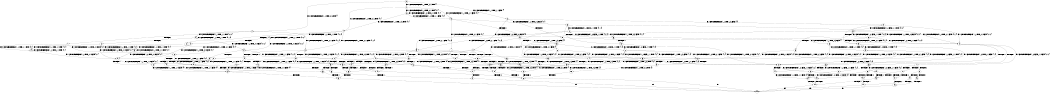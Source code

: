 digraph BCG {
size = "7, 10.5";
center = TRUE;
node [shape = circle];
0 [peripheries = 2];
0 -> 1 [label = "EX !1 !ATOMIC_EXCH_BRANCH (1, +0, TRUE, +0, 1, TRUE) !{}"];
0 -> 2 [label = "EX !2 !ATOMIC_EXCH_BRANCH (1, +1, TRUE, +0, 3, TRUE) !{}"];
0 -> 3 [label = "EX !0 !ATOMIC_EXCH_BRANCH (1, +1, TRUE, +1, 1, FALSE) !{}"];
1 -> 4 [label = "EX !2 !ATOMIC_EXCH_BRANCH (1, +1, TRUE, +0, 3, TRUE) !{0, 1}"];
1 -> 5 [label = "EX !0 !ATOMIC_EXCH_BRANCH (1, +1, TRUE, +1, 1, FALSE) !{0, 1}"];
1 -> 6 [label = "EX !1 !ATOMIC_EXCH_BRANCH (1, +0, TRUE, +0, 1, TRUE) !{0, 1}"];
2 -> 7 [label = "TERMINATE !2"];
2 -> 8 [label = "EX !1 !ATOMIC_EXCH_BRANCH (1, +0, TRUE, +0, 1, FALSE) !{0, 1, 2}"];
2 -> 9 [label = "EX !0 !ATOMIC_EXCH_BRANCH (1, +1, TRUE, +1, 1, TRUE) !{0, 1, 2}"];
3 -> 10 [label = "TERMINATE !0"];
3 -> 11 [label = "EX !1 !ATOMIC_EXCH_BRANCH (1, +0, TRUE, +0, 1, FALSE) !{0}"];
3 -> 12 [label = "EX !2 !ATOMIC_EXCH_BRANCH (1, +1, TRUE, +0, 3, FALSE) !{0}"];
4 -> 13 [label = "TERMINATE !2"];
4 -> 14 [label = "EX !0 !ATOMIC_EXCH_BRANCH (1, +1, TRUE, +1, 1, TRUE) !{0, 1, 2}"];
4 -> 8 [label = "EX !1 !ATOMIC_EXCH_BRANCH (1, +0, TRUE, +0, 1, FALSE) !{0, 1, 2}"];
5 -> 15 [label = "TERMINATE !0"];
5 -> 16 [label = "EX !2 !ATOMIC_EXCH_BRANCH (1, +1, TRUE, +0, 3, FALSE) !{0, 1}"];
5 -> 17 [label = "EX !1 !ATOMIC_EXCH_BRANCH (1, +0, TRUE, +0, 1, FALSE) !{0, 1}"];
6 -> 4 [label = "EX !2 !ATOMIC_EXCH_BRANCH (1, +1, TRUE, +0, 3, TRUE) !{0, 1}"];
6 -> 5 [label = "EX !0 !ATOMIC_EXCH_BRANCH (1, +1, TRUE, +1, 1, FALSE) !{0, 1}"];
6 -> 6 [label = "EX !1 !ATOMIC_EXCH_BRANCH (1, +0, TRUE, +0, 1, TRUE) !{0, 1}"];
7 -> 18 [label = "EX !1 !ATOMIC_EXCH_BRANCH (1, +0, TRUE, +0, 1, FALSE) !{0, 1}"];
7 -> 19 [label = "EX !0 !ATOMIC_EXCH_BRANCH (1, +1, TRUE, +1, 1, TRUE) !{0, 1}"];
8 -> 20 [label = "TERMINATE !1"];
8 -> 21 [label = "TERMINATE !2"];
8 -> 22 [label = "EX !0 !ATOMIC_EXCH_BRANCH (1, +1, TRUE, +1, 1, FALSE) !{0, 1, 2}"];
9 -> 23 [label = "TERMINATE !2"];
9 -> 24 [label = "EX !1 !ATOMIC_EXCH_BRANCH (1, +0, TRUE, +0, 1, FALSE) !{0, 1, 2}"];
9 -> 9 [label = "EX !0 !ATOMIC_EXCH_BRANCH (1, +1, TRUE, +1, 1, TRUE) !{0, 1, 2}"];
10 -> 25 [label = "EX !1 !ATOMIC_EXCH_BRANCH (1, +0, TRUE, +0, 1, FALSE) !{}"];
10 -> 26 [label = "EX !2 !ATOMIC_EXCH_BRANCH (1, +1, TRUE, +0, 3, FALSE) !{}"];
11 -> 27 [label = "TERMINATE !1"];
11 -> 28 [label = "TERMINATE !0"];
11 -> 29 [label = "EX !2 !ATOMIC_EXCH_BRANCH (1, +1, TRUE, +0, 3, TRUE) !{0, 1}"];
12 -> 30 [label = "TERMINATE !0"];
12 -> 31 [label = "EX !1 !ATOMIC_EXCH_BRANCH (1, +0, TRUE, +0, 1, FALSE) !{0, 1, 2}"];
12 -> 32 [label = "EX !2 !ATOMIC_EXCH_BRANCH (1, +0, FALSE, +1, 1, TRUE) !{0, 1, 2}"];
13 -> 33 [label = "EX !0 !ATOMIC_EXCH_BRANCH (1, +1, TRUE, +1, 1, TRUE) !{0, 1}"];
13 -> 18 [label = "EX !1 !ATOMIC_EXCH_BRANCH (1, +0, TRUE, +0, 1, FALSE) !{0, 1}"];
14 -> 34 [label = "TERMINATE !2"];
14 -> 24 [label = "EX !1 !ATOMIC_EXCH_BRANCH (1, +0, TRUE, +0, 1, FALSE) !{0, 1, 2}"];
14 -> 14 [label = "EX !0 !ATOMIC_EXCH_BRANCH (1, +1, TRUE, +1, 1, TRUE) !{0, 1, 2}"];
15 -> 35 [label = "EX !2 !ATOMIC_EXCH_BRANCH (1, +1, TRUE, +0, 3, FALSE) !{1}"];
15 -> 36 [label = "EX !1 !ATOMIC_EXCH_BRANCH (1, +0, TRUE, +0, 1, FALSE) !{1}"];
16 -> 37 [label = "TERMINATE !0"];
16 -> 38 [label = "EX !2 !ATOMIC_EXCH_BRANCH (1, +0, FALSE, +1, 1, TRUE) !{0, 1, 2}"];
16 -> 31 [label = "EX !1 !ATOMIC_EXCH_BRANCH (1, +0, TRUE, +0, 1, FALSE) !{0, 1, 2}"];
17 -> 27 [label = "TERMINATE !1"];
17 -> 28 [label = "TERMINATE !0"];
17 -> 29 [label = "EX !2 !ATOMIC_EXCH_BRANCH (1, +1, TRUE, +0, 3, TRUE) !{0, 1}"];
18 -> 39 [label = "TERMINATE !1"];
18 -> 40 [label = "EX !0 !ATOMIC_EXCH_BRANCH (1, +1, TRUE, +1, 1, FALSE) !{0, 1}"];
19 -> 41 [label = "EX !1 !ATOMIC_EXCH_BRANCH (1, +0, TRUE, +0, 1, FALSE) !{0, 1}"];
19 -> 19 [label = "EX !0 !ATOMIC_EXCH_BRANCH (1, +1, TRUE, +1, 1, TRUE) !{0, 1}"];
20 -> 42 [label = "TERMINATE !2"];
20 -> 43 [label = "EX !0 !ATOMIC_EXCH_BRANCH (1, +1, TRUE, +1, 1, FALSE) !{0, 2}"];
21 -> 39 [label = "TERMINATE !1"];
21 -> 40 [label = "EX !0 !ATOMIC_EXCH_BRANCH (1, +1, TRUE, +1, 1, FALSE) !{0, 1}"];
22 -> 44 [label = "TERMINATE !1"];
22 -> 45 [label = "TERMINATE !2"];
22 -> 46 [label = "TERMINATE !0"];
23 -> 41 [label = "EX !1 !ATOMIC_EXCH_BRANCH (1, +0, TRUE, +0, 1, FALSE) !{0, 1}"];
23 -> 19 [label = "EX !0 !ATOMIC_EXCH_BRANCH (1, +1, TRUE, +1, 1, TRUE) !{0, 1}"];
24 -> 47 [label = "TERMINATE !1"];
24 -> 48 [label = "TERMINATE !2"];
24 -> 22 [label = "EX !0 !ATOMIC_EXCH_BRANCH (1, +1, TRUE, +1, 1, FALSE) !{0, 1, 2}"];
25 -> 49 [label = "TERMINATE !1"];
25 -> 50 [label = "EX !2 !ATOMIC_EXCH_BRANCH (1, +1, TRUE, +0, 3, TRUE) !{1}"];
26 -> 51 [label = "EX !1 !ATOMIC_EXCH_BRANCH (1, +0, TRUE, +0, 1, FALSE) !{1, 2}"];
26 -> 52 [label = "EX !2 !ATOMIC_EXCH_BRANCH (1, +0, FALSE, +1, 1, TRUE) !{1, 2}"];
27 -> 53 [label = "TERMINATE !0"];
27 -> 54 [label = "EX !2 !ATOMIC_EXCH_BRANCH (1, +1, TRUE, +0, 3, TRUE) !{0}"];
28 -> 49 [label = "TERMINATE !1"];
28 -> 50 [label = "EX !2 !ATOMIC_EXCH_BRANCH (1, +1, TRUE, +0, 3, TRUE) !{1}"];
29 -> 44 [label = "TERMINATE !1"];
29 -> 45 [label = "TERMINATE !2"];
29 -> 46 [label = "TERMINATE !0"];
30 -> 51 [label = "EX !1 !ATOMIC_EXCH_BRANCH (1, +0, TRUE, +0, 1, FALSE) !{1, 2}"];
30 -> 52 [label = "EX !2 !ATOMIC_EXCH_BRANCH (1, +0, FALSE, +1, 1, TRUE) !{1, 2}"];
31 -> 55 [label = "TERMINATE !1"];
31 -> 56 [label = "TERMINATE !0"];
31 -> 57 [label = "EX !2 !ATOMIC_EXCH_BRANCH (1, +0, FALSE, +1, 1, FALSE) !{0, 1, 2}"];
32 -> 58 [label = "TERMINATE !0"];
32 -> 59 [label = "EX !1 !ATOMIC_EXCH_BRANCH (1, +0, TRUE, +0, 1, FALSE) !{0, 1, 2}"];
32 -> 60 [label = "EX !2 !ATOMIC_EXCH_BRANCH (1, +1, TRUE, +0, 3, FALSE) !{0, 1, 2}"];
33 -> 41 [label = "EX !1 !ATOMIC_EXCH_BRANCH (1, +0, TRUE, +0, 1, FALSE) !{0, 1}"];
33 -> 33 [label = "EX !0 !ATOMIC_EXCH_BRANCH (1, +1, TRUE, +1, 1, TRUE) !{0, 1}"];
34 -> 41 [label = "EX !1 !ATOMIC_EXCH_BRANCH (1, +0, TRUE, +0, 1, FALSE) !{0, 1}"];
34 -> 33 [label = "EX !0 !ATOMIC_EXCH_BRANCH (1, +1, TRUE, +1, 1, TRUE) !{0, 1}"];
35 -> 61 [label = "EX !2 !ATOMIC_EXCH_BRANCH (1, +0, FALSE, +1, 1, TRUE) !{1, 2}"];
35 -> 51 [label = "EX !1 !ATOMIC_EXCH_BRANCH (1, +0, TRUE, +0, 1, FALSE) !{1, 2}"];
36 -> 49 [label = "TERMINATE !1"];
36 -> 50 [label = "EX !2 !ATOMIC_EXCH_BRANCH (1, +1, TRUE, +0, 3, TRUE) !{1}"];
37 -> 61 [label = "EX !2 !ATOMIC_EXCH_BRANCH (1, +0, FALSE, +1, 1, TRUE) !{1, 2}"];
37 -> 51 [label = "EX !1 !ATOMIC_EXCH_BRANCH (1, +0, TRUE, +0, 1, FALSE) !{1, 2}"];
38 -> 62 [label = "TERMINATE !0"];
38 -> 63 [label = "EX !2 !ATOMIC_EXCH_BRANCH (1, +1, TRUE, +0, 3, FALSE) !{0, 1, 2}"];
38 -> 59 [label = "EX !1 !ATOMIC_EXCH_BRANCH (1, +0, TRUE, +0, 1, FALSE) !{0, 1, 2}"];
39 -> 64 [label = "EX !0 !ATOMIC_EXCH_BRANCH (1, +1, TRUE, +1, 1, FALSE) !{0}"];
40 -> 65 [label = "TERMINATE !1"];
40 -> 66 [label = "TERMINATE !0"];
41 -> 67 [label = "TERMINATE !1"];
41 -> 40 [label = "EX !0 !ATOMIC_EXCH_BRANCH (1, +1, TRUE, +1, 1, FALSE) !{0, 1}"];
42 -> 64 [label = "EX !0 !ATOMIC_EXCH_BRANCH (1, +1, TRUE, +1, 1, FALSE) !{0}"];
43 -> 68 [label = "TERMINATE !2"];
43 -> 69 [label = "TERMINATE !0"];
44 -> 68 [label = "TERMINATE !2"];
44 -> 69 [label = "TERMINATE !0"];
45 -> 65 [label = "TERMINATE !1"];
45 -> 66 [label = "TERMINATE !0"];
46 -> 70 [label = "TERMINATE !1"];
46 -> 71 [label = "TERMINATE !2"];
47 -> 72 [label = "TERMINATE !2"];
47 -> 43 [label = "EX !0 !ATOMIC_EXCH_BRANCH (1, +1, TRUE, +1, 1, FALSE) !{0, 2}"];
48 -> 67 [label = "TERMINATE !1"];
48 -> 40 [label = "EX !0 !ATOMIC_EXCH_BRANCH (1, +1, TRUE, +1, 1, FALSE) !{0, 1}"];
49 -> 73 [label = "EX !2 !ATOMIC_EXCH_BRANCH (1, +1, TRUE, +0, 3, TRUE) !{}"];
50 -> 70 [label = "TERMINATE !1"];
50 -> 71 [label = "TERMINATE !2"];
51 -> 74 [label = "TERMINATE !1"];
51 -> 75 [label = "EX !2 !ATOMIC_EXCH_BRANCH (1, +0, FALSE, +1, 1, FALSE) !{1, 2}"];
52 -> 76 [label = "EX !1 !ATOMIC_EXCH_BRANCH (1, +0, TRUE, +0, 1, FALSE) !{1, 2}"];
52 -> 77 [label = "EX !2 !ATOMIC_EXCH_BRANCH (1, +1, TRUE, +0, 3, FALSE) !{1, 2}"];
53 -> 73 [label = "EX !2 !ATOMIC_EXCH_BRANCH (1, +1, TRUE, +0, 3, TRUE) !{}"];
54 -> 68 [label = "TERMINATE !2"];
54 -> 69 [label = "TERMINATE !0"];
55 -> 78 [label = "TERMINATE !0"];
55 -> 79 [label = "EX !2 !ATOMIC_EXCH_BRANCH (1, +0, FALSE, +1, 1, FALSE) !{0, 2}"];
56 -> 74 [label = "TERMINATE !1"];
56 -> 75 [label = "EX !2 !ATOMIC_EXCH_BRANCH (1, +0, FALSE, +1, 1, FALSE) !{1, 2}"];
57 -> 80 [label = "TERMINATE !1"];
57 -> 81 [label = "TERMINATE !2"];
57 -> 82 [label = "TERMINATE !0"];
58 -> 76 [label = "EX !1 !ATOMIC_EXCH_BRANCH (1, +0, TRUE, +0, 1, FALSE) !{1, 2}"];
58 -> 77 [label = "EX !2 !ATOMIC_EXCH_BRANCH (1, +1, TRUE, +0, 3, FALSE) !{1, 2}"];
59 -> 83 [label = "TERMINATE !1"];
59 -> 84 [label = "TERMINATE !0"];
59 -> 22 [label = "EX !2 !ATOMIC_EXCH_BRANCH (1, +1, TRUE, +0, 3, TRUE) !{0, 1, 2}"];
60 -> 30 [label = "TERMINATE !0"];
60 -> 31 [label = "EX !1 !ATOMIC_EXCH_BRANCH (1, +0, TRUE, +0, 1, FALSE) !{0, 1, 2}"];
60 -> 32 [label = "EX !2 !ATOMIC_EXCH_BRANCH (1, +0, FALSE, +1, 1, TRUE) !{0, 1, 2}"];
61 -> 85 [label = "EX !2 !ATOMIC_EXCH_BRANCH (1, +1, TRUE, +0, 3, FALSE) !{1, 2}"];
61 -> 76 [label = "EX !1 !ATOMIC_EXCH_BRANCH (1, +0, TRUE, +0, 1, FALSE) !{1, 2}"];
62 -> 85 [label = "EX !2 !ATOMIC_EXCH_BRANCH (1, +1, TRUE, +0, 3, FALSE) !{1, 2}"];
62 -> 76 [label = "EX !1 !ATOMIC_EXCH_BRANCH (1, +0, TRUE, +0, 1, FALSE) !{1, 2}"];
63 -> 37 [label = "TERMINATE !0"];
63 -> 38 [label = "EX !2 !ATOMIC_EXCH_BRANCH (1, +0, FALSE, +1, 1, TRUE) !{0, 1, 2}"];
63 -> 31 [label = "EX !1 !ATOMIC_EXCH_BRANCH (1, +0, TRUE, +0, 1, FALSE) !{0, 1, 2}"];
64 -> 86 [label = "TERMINATE !0"];
65 -> 86 [label = "TERMINATE !0"];
66 -> 87 [label = "TERMINATE !1"];
67 -> 64 [label = "EX !0 !ATOMIC_EXCH_BRANCH (1, +1, TRUE, +1, 1, FALSE) !{0}"];
68 -> 86 [label = "TERMINATE !0"];
69 -> 88 [label = "TERMINATE !2"];
70 -> 88 [label = "TERMINATE !2"];
71 -> 87 [label = "TERMINATE !1"];
72 -> 64 [label = "EX !0 !ATOMIC_EXCH_BRANCH (1, +1, TRUE, +1, 1, FALSE) !{0}"];
73 -> 88 [label = "TERMINATE !2"];
74 -> 89 [label = "EX !2 !ATOMIC_EXCH_BRANCH (1, +0, FALSE, +1, 1, FALSE) !{2}"];
75 -> 90 [label = "TERMINATE !1"];
75 -> 91 [label = "TERMINATE !2"];
76 -> 92 [label = "TERMINATE !1"];
76 -> 93 [label = "EX !2 !ATOMIC_EXCH_BRANCH (1, +1, TRUE, +0, 3, TRUE) !{1, 2}"];
77 -> 51 [label = "EX !1 !ATOMIC_EXCH_BRANCH (1, +0, TRUE, +0, 1, FALSE) !{1, 2}"];
77 -> 52 [label = "EX !2 !ATOMIC_EXCH_BRANCH (1, +0, FALSE, +1, 1, TRUE) !{1, 2}"];
78 -> 89 [label = "EX !2 !ATOMIC_EXCH_BRANCH (1, +0, FALSE, +1, 1, FALSE) !{2}"];
79 -> 94 [label = "TERMINATE !2"];
79 -> 95 [label = "TERMINATE !0"];
80 -> 94 [label = "TERMINATE !2"];
80 -> 95 [label = "TERMINATE !0"];
81 -> 96 [label = "TERMINATE !1"];
81 -> 97 [label = "TERMINATE !0"];
82 -> 90 [label = "TERMINATE !1"];
82 -> 91 [label = "TERMINATE !2"];
83 -> 98 [label = "TERMINATE !0"];
83 -> 43 [label = "EX !2 !ATOMIC_EXCH_BRANCH (1, +1, TRUE, +0, 3, TRUE) !{0, 2}"];
84 -> 92 [label = "TERMINATE !1"];
84 -> 93 [label = "EX !2 !ATOMIC_EXCH_BRANCH (1, +1, TRUE, +0, 3, TRUE) !{1, 2}"];
85 -> 61 [label = "EX !2 !ATOMIC_EXCH_BRANCH (1, +0, FALSE, +1, 1, TRUE) !{1, 2}"];
85 -> 51 [label = "EX !1 !ATOMIC_EXCH_BRANCH (1, +0, TRUE, +0, 1, FALSE) !{1, 2}"];
86 -> 99 [label = "exit"];
87 -> 99 [label = "exit"];
88 -> 99 [label = "exit"];
89 -> 100 [label = "TERMINATE !2"];
90 -> 100 [label = "TERMINATE !2"];
91 -> 101 [label = "TERMINATE !1"];
92 -> 102 [label = "EX !2 !ATOMIC_EXCH_BRANCH (1, +1, TRUE, +0, 3, TRUE) !{2}"];
93 -> 70 [label = "TERMINATE !1"];
93 -> 71 [label = "TERMINATE !2"];
94 -> 103 [label = "TERMINATE !0"];
95 -> 100 [label = "TERMINATE !2"];
96 -> 103 [label = "TERMINATE !0"];
97 -> 101 [label = "TERMINATE !1"];
98 -> 102 [label = "EX !2 !ATOMIC_EXCH_BRANCH (1, +1, TRUE, +0, 3, TRUE) !{2}"];
100 -> 99 [label = "exit"];
101 -> 99 [label = "exit"];
102 -> 88 [label = "TERMINATE !2"];
103 -> 99 [label = "exit"];
}
